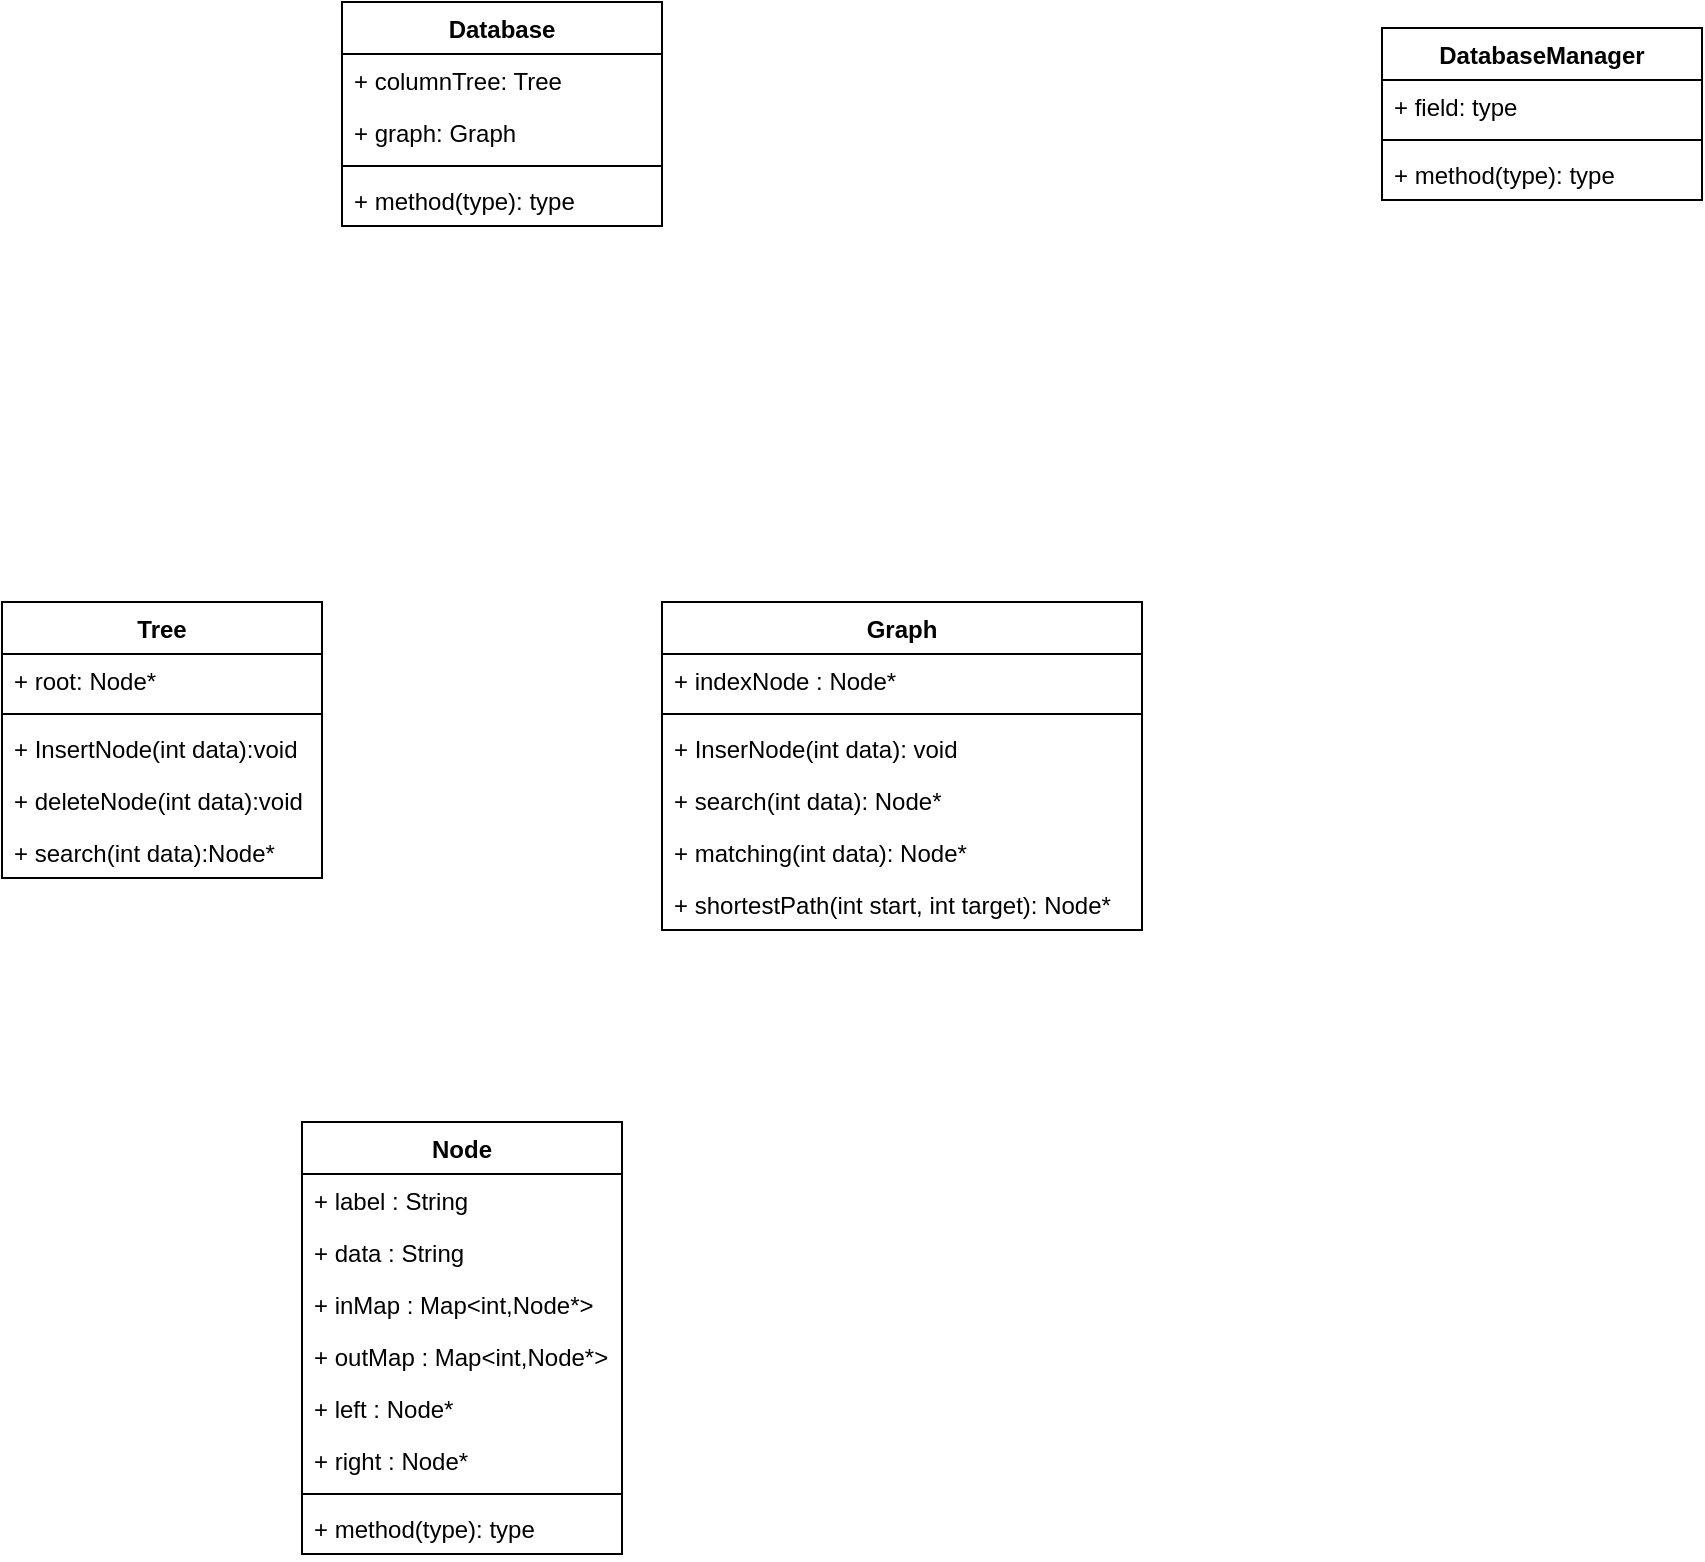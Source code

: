 <mxfile version="13.9.9" type="device"><diagram id="C5RBs43oDa-KdzZeNtuy" name="Page-1"><mxGraphModel dx="2091" dy="592" grid="1" gridSize="10" guides="1" tooltips="1" connect="1" arrows="1" fold="1" page="1" pageScale="1" pageWidth="827" pageHeight="1169" math="0" shadow="0"><root><mxCell id="WIyWlLk6GJQsqaUBKTNV-0"/><mxCell id="WIyWlLk6GJQsqaUBKTNV-1" parent="WIyWlLk6GJQsqaUBKTNV-0"/><mxCell id="JhPOSjOXJ-CTi52Ssi2G-0" value="Node" style="swimlane;fontStyle=1;align=center;verticalAlign=top;childLayout=stackLayout;horizontal=1;startSize=26;horizontalStack=0;resizeParent=1;resizeParentMax=0;resizeLast=0;collapsible=1;marginBottom=0;" vertex="1" parent="WIyWlLk6GJQsqaUBKTNV-1"><mxGeometry x="-20" y="600" width="160" height="216" as="geometry"/></mxCell><mxCell id="JhPOSjOXJ-CTi52Ssi2G-1" value="+ label : String" style="text;strokeColor=none;fillColor=none;align=left;verticalAlign=top;spacingLeft=4;spacingRight=4;overflow=hidden;rotatable=0;points=[[0,0.5],[1,0.5]];portConstraint=eastwest;" vertex="1" parent="JhPOSjOXJ-CTi52Ssi2G-0"><mxGeometry y="26" width="160" height="26" as="geometry"/></mxCell><mxCell id="JhPOSjOXJ-CTi52Ssi2G-21" value="+ data : String" style="text;strokeColor=none;fillColor=none;align=left;verticalAlign=top;spacingLeft=4;spacingRight=4;overflow=hidden;rotatable=0;points=[[0,0.5],[1,0.5]];portConstraint=eastwest;" vertex="1" parent="JhPOSjOXJ-CTi52Ssi2G-0"><mxGeometry y="52" width="160" height="26" as="geometry"/></mxCell><mxCell id="JhPOSjOXJ-CTi52Ssi2G-22" value="+ inMap : Map&lt;int,Node*&gt;" style="text;strokeColor=none;fillColor=none;align=left;verticalAlign=top;spacingLeft=4;spacingRight=4;overflow=hidden;rotatable=0;points=[[0,0.5],[1,0.5]];portConstraint=eastwest;" vertex="1" parent="JhPOSjOXJ-CTi52Ssi2G-0"><mxGeometry y="78" width="160" height="26" as="geometry"/></mxCell><mxCell id="JhPOSjOXJ-CTi52Ssi2G-23" value="+ outMap : Map&lt;int,Node*&gt;" style="text;strokeColor=none;fillColor=none;align=left;verticalAlign=top;spacingLeft=4;spacingRight=4;overflow=hidden;rotatable=0;points=[[0,0.5],[1,0.5]];portConstraint=eastwest;" vertex="1" parent="JhPOSjOXJ-CTi52Ssi2G-0"><mxGeometry y="104" width="160" height="26" as="geometry"/></mxCell><mxCell id="JhPOSjOXJ-CTi52Ssi2G-25" value="+ left : Node*" style="text;strokeColor=none;fillColor=none;align=left;verticalAlign=top;spacingLeft=4;spacingRight=4;overflow=hidden;rotatable=0;points=[[0,0.5],[1,0.5]];portConstraint=eastwest;" vertex="1" parent="JhPOSjOXJ-CTi52Ssi2G-0"><mxGeometry y="130" width="160" height="26" as="geometry"/></mxCell><mxCell id="JhPOSjOXJ-CTi52Ssi2G-24" value="+ right : Node*" style="text;strokeColor=none;fillColor=none;align=left;verticalAlign=top;spacingLeft=4;spacingRight=4;overflow=hidden;rotatable=0;points=[[0,0.5],[1,0.5]];portConstraint=eastwest;" vertex="1" parent="JhPOSjOXJ-CTi52Ssi2G-0"><mxGeometry y="156" width="160" height="26" as="geometry"/></mxCell><mxCell id="JhPOSjOXJ-CTi52Ssi2G-2" value="" style="line;strokeWidth=1;fillColor=none;align=left;verticalAlign=middle;spacingTop=-1;spacingLeft=3;spacingRight=3;rotatable=0;labelPosition=right;points=[];portConstraint=eastwest;" vertex="1" parent="JhPOSjOXJ-CTi52Ssi2G-0"><mxGeometry y="182" width="160" height="8" as="geometry"/></mxCell><mxCell id="JhPOSjOXJ-CTi52Ssi2G-3" value="+ method(type): type" style="text;strokeColor=none;fillColor=none;align=left;verticalAlign=top;spacingLeft=4;spacingRight=4;overflow=hidden;rotatable=0;points=[[0,0.5],[1,0.5]];portConstraint=eastwest;" vertex="1" parent="JhPOSjOXJ-CTi52Ssi2G-0"><mxGeometry y="190" width="160" height="26" as="geometry"/></mxCell><mxCell id="JhPOSjOXJ-CTi52Ssi2G-4" value="Graph&#10;" style="swimlane;fontStyle=1;align=center;verticalAlign=top;childLayout=stackLayout;horizontal=1;startSize=26;horizontalStack=0;resizeParent=1;resizeParentMax=0;resizeLast=0;collapsible=1;marginBottom=0;" vertex="1" parent="WIyWlLk6GJQsqaUBKTNV-1"><mxGeometry x="160" y="340" width="240" height="164" as="geometry"/></mxCell><mxCell id="JhPOSjOXJ-CTi52Ssi2G-5" value="+ indexNode : Node*" style="text;strokeColor=none;fillColor=none;align=left;verticalAlign=top;spacingLeft=4;spacingRight=4;overflow=hidden;rotatable=0;points=[[0,0.5],[1,0.5]];portConstraint=eastwest;" vertex="1" parent="JhPOSjOXJ-CTi52Ssi2G-4"><mxGeometry y="26" width="240" height="26" as="geometry"/></mxCell><mxCell id="JhPOSjOXJ-CTi52Ssi2G-6" value="" style="line;strokeWidth=1;fillColor=none;align=left;verticalAlign=middle;spacingTop=-1;spacingLeft=3;spacingRight=3;rotatable=0;labelPosition=right;points=[];portConstraint=eastwest;" vertex="1" parent="JhPOSjOXJ-CTi52Ssi2G-4"><mxGeometry y="52" width="240" height="8" as="geometry"/></mxCell><mxCell id="JhPOSjOXJ-CTi52Ssi2G-7" value="+ InserNode(int data): void" style="text;strokeColor=none;fillColor=none;align=left;verticalAlign=top;spacingLeft=4;spacingRight=4;overflow=hidden;rotatable=0;points=[[0,0.5],[1,0.5]];portConstraint=eastwest;" vertex="1" parent="JhPOSjOXJ-CTi52Ssi2G-4"><mxGeometry y="60" width="240" height="26" as="geometry"/></mxCell><mxCell id="JhPOSjOXJ-CTi52Ssi2G-26" value="+ search(int data): Node*" style="text;strokeColor=none;fillColor=none;align=left;verticalAlign=top;spacingLeft=4;spacingRight=4;overflow=hidden;rotatable=0;points=[[0,0.5],[1,0.5]];portConstraint=eastwest;" vertex="1" parent="JhPOSjOXJ-CTi52Ssi2G-4"><mxGeometry y="86" width="240" height="26" as="geometry"/></mxCell><mxCell id="JhPOSjOXJ-CTi52Ssi2G-27" value="+ matching(int data): Node*" style="text;strokeColor=none;fillColor=none;align=left;verticalAlign=top;spacingLeft=4;spacingRight=4;overflow=hidden;rotatable=0;points=[[0,0.5],[1,0.5]];portConstraint=eastwest;" vertex="1" parent="JhPOSjOXJ-CTi52Ssi2G-4"><mxGeometry y="112" width="240" height="26" as="geometry"/></mxCell><mxCell id="JhPOSjOXJ-CTi52Ssi2G-28" value="+ shortestPath(int start, int target): Node*" style="text;strokeColor=none;fillColor=none;align=left;verticalAlign=top;spacingLeft=4;spacingRight=4;overflow=hidden;rotatable=0;points=[[0,0.5],[1,0.5]];portConstraint=eastwest;" vertex="1" parent="JhPOSjOXJ-CTi52Ssi2G-4"><mxGeometry y="138" width="240" height="26" as="geometry"/></mxCell><mxCell id="JhPOSjOXJ-CTi52Ssi2G-8" value="Tree&#10;" style="swimlane;fontStyle=1;align=center;verticalAlign=top;childLayout=stackLayout;horizontal=1;startSize=26;horizontalStack=0;resizeParent=1;resizeParentMax=0;resizeLast=0;collapsible=1;marginBottom=0;" vertex="1" parent="WIyWlLk6GJQsqaUBKTNV-1"><mxGeometry x="-170" y="340" width="160" height="138" as="geometry"/></mxCell><mxCell id="JhPOSjOXJ-CTi52Ssi2G-9" value="+ root: Node*" style="text;strokeColor=none;fillColor=none;align=left;verticalAlign=top;spacingLeft=4;spacingRight=4;overflow=hidden;rotatable=0;points=[[0,0.5],[1,0.5]];portConstraint=eastwest;" vertex="1" parent="JhPOSjOXJ-CTi52Ssi2G-8"><mxGeometry y="26" width="160" height="26" as="geometry"/></mxCell><mxCell id="JhPOSjOXJ-CTi52Ssi2G-10" value="" style="line;strokeWidth=1;fillColor=none;align=left;verticalAlign=middle;spacingTop=-1;spacingLeft=3;spacingRight=3;rotatable=0;labelPosition=right;points=[];portConstraint=eastwest;" vertex="1" parent="JhPOSjOXJ-CTi52Ssi2G-8"><mxGeometry y="52" width="160" height="8" as="geometry"/></mxCell><mxCell id="JhPOSjOXJ-CTi52Ssi2G-11" value="+ InsertNode(int data):void" style="text;strokeColor=none;fillColor=none;align=left;verticalAlign=top;spacingLeft=4;spacingRight=4;overflow=hidden;rotatable=0;points=[[0,0.5],[1,0.5]];portConstraint=eastwest;" vertex="1" parent="JhPOSjOXJ-CTi52Ssi2G-8"><mxGeometry y="60" width="160" height="26" as="geometry"/></mxCell><mxCell id="JhPOSjOXJ-CTi52Ssi2G-30" value="+ deleteNode(int data):void" style="text;strokeColor=none;fillColor=none;align=left;verticalAlign=top;spacingLeft=4;spacingRight=4;overflow=hidden;rotatable=0;points=[[0,0.5],[1,0.5]];portConstraint=eastwest;" vertex="1" parent="JhPOSjOXJ-CTi52Ssi2G-8"><mxGeometry y="86" width="160" height="26" as="geometry"/></mxCell><mxCell id="JhPOSjOXJ-CTi52Ssi2G-31" value="+ search(int data):Node*" style="text;strokeColor=none;fillColor=none;align=left;verticalAlign=top;spacingLeft=4;spacingRight=4;overflow=hidden;rotatable=0;points=[[0,0.5],[1,0.5]];portConstraint=eastwest;" vertex="1" parent="JhPOSjOXJ-CTi52Ssi2G-8"><mxGeometry y="112" width="160" height="26" as="geometry"/></mxCell><mxCell id="JhPOSjOXJ-CTi52Ssi2G-12" value="Database" style="swimlane;fontStyle=1;align=center;verticalAlign=top;childLayout=stackLayout;horizontal=1;startSize=26;horizontalStack=0;resizeParent=1;resizeParentMax=0;resizeLast=0;collapsible=1;marginBottom=0;" vertex="1" parent="WIyWlLk6GJQsqaUBKTNV-1"><mxGeometry y="40" width="160" height="112" as="geometry"/></mxCell><mxCell id="JhPOSjOXJ-CTi52Ssi2G-13" value="+ columnTree: Tree" style="text;strokeColor=none;fillColor=none;align=left;verticalAlign=top;spacingLeft=4;spacingRight=4;overflow=hidden;rotatable=0;points=[[0,0.5],[1,0.5]];portConstraint=eastwest;" vertex="1" parent="JhPOSjOXJ-CTi52Ssi2G-12"><mxGeometry y="26" width="160" height="26" as="geometry"/></mxCell><mxCell id="JhPOSjOXJ-CTi52Ssi2G-32" value="+ graph: Graph" style="text;strokeColor=none;fillColor=none;align=left;verticalAlign=top;spacingLeft=4;spacingRight=4;overflow=hidden;rotatable=0;points=[[0,0.5],[1,0.5]];portConstraint=eastwest;" vertex="1" parent="JhPOSjOXJ-CTi52Ssi2G-12"><mxGeometry y="52" width="160" height="26" as="geometry"/></mxCell><mxCell id="JhPOSjOXJ-CTi52Ssi2G-14" value="" style="line;strokeWidth=1;fillColor=none;align=left;verticalAlign=middle;spacingTop=-1;spacingLeft=3;spacingRight=3;rotatable=0;labelPosition=right;points=[];portConstraint=eastwest;" vertex="1" parent="JhPOSjOXJ-CTi52Ssi2G-12"><mxGeometry y="78" width="160" height="8" as="geometry"/></mxCell><mxCell id="JhPOSjOXJ-CTi52Ssi2G-15" value="+ method(type): type" style="text;strokeColor=none;fillColor=none;align=left;verticalAlign=top;spacingLeft=4;spacingRight=4;overflow=hidden;rotatable=0;points=[[0,0.5],[1,0.5]];portConstraint=eastwest;" vertex="1" parent="JhPOSjOXJ-CTi52Ssi2G-12"><mxGeometry y="86" width="160" height="26" as="geometry"/></mxCell><mxCell id="JhPOSjOXJ-CTi52Ssi2G-16" value="DatabaseManager" style="swimlane;fontStyle=1;align=center;verticalAlign=top;childLayout=stackLayout;horizontal=1;startSize=26;horizontalStack=0;resizeParent=1;resizeParentMax=0;resizeLast=0;collapsible=1;marginBottom=0;" vertex="1" parent="WIyWlLk6GJQsqaUBKTNV-1"><mxGeometry x="520" y="53" width="160" height="86" as="geometry"/></mxCell><mxCell id="JhPOSjOXJ-CTi52Ssi2G-17" value="+ field: type" style="text;strokeColor=none;fillColor=none;align=left;verticalAlign=top;spacingLeft=4;spacingRight=4;overflow=hidden;rotatable=0;points=[[0,0.5],[1,0.5]];portConstraint=eastwest;" vertex="1" parent="JhPOSjOXJ-CTi52Ssi2G-16"><mxGeometry y="26" width="160" height="26" as="geometry"/></mxCell><mxCell id="JhPOSjOXJ-CTi52Ssi2G-18" value="" style="line;strokeWidth=1;fillColor=none;align=left;verticalAlign=middle;spacingTop=-1;spacingLeft=3;spacingRight=3;rotatable=0;labelPosition=right;points=[];portConstraint=eastwest;" vertex="1" parent="JhPOSjOXJ-CTi52Ssi2G-16"><mxGeometry y="52" width="160" height="8" as="geometry"/></mxCell><mxCell id="JhPOSjOXJ-CTi52Ssi2G-19" value="+ method(type): type" style="text;strokeColor=none;fillColor=none;align=left;verticalAlign=top;spacingLeft=4;spacingRight=4;overflow=hidden;rotatable=0;points=[[0,0.5],[1,0.5]];portConstraint=eastwest;" vertex="1" parent="JhPOSjOXJ-CTi52Ssi2G-16"><mxGeometry y="60" width="160" height="26" as="geometry"/></mxCell></root></mxGraphModel></diagram></mxfile>